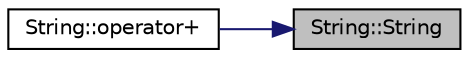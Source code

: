 digraph "String::String"
{
 // INTERACTIVE_SVG=YES
 // LATEX_PDF_SIZE
  edge [fontname="Helvetica",fontsize="10",labelfontname="Helvetica",labelfontsize="10"];
  node [fontname="Helvetica",fontsize="10",shape=record];
  rankdir="RL";
  Node1 [label="String::String",height=0.2,width=0.4,color="black", fillcolor="grey75", style="filled", fontcolor="black",tooltip="Copy Constructor."];
  Node1 -> Node2 [dir="back",color="midnightblue",fontsize="10",style="solid"];
  Node2 [label="String::operator+",height=0.2,width=0.4,color="black", fillcolor="white", style="filled",URL="$class_string.html#abb187e5ab66fe29c42aed4845b55dd76",tooltip="Adding a char to the String (returns constant)"];
}
